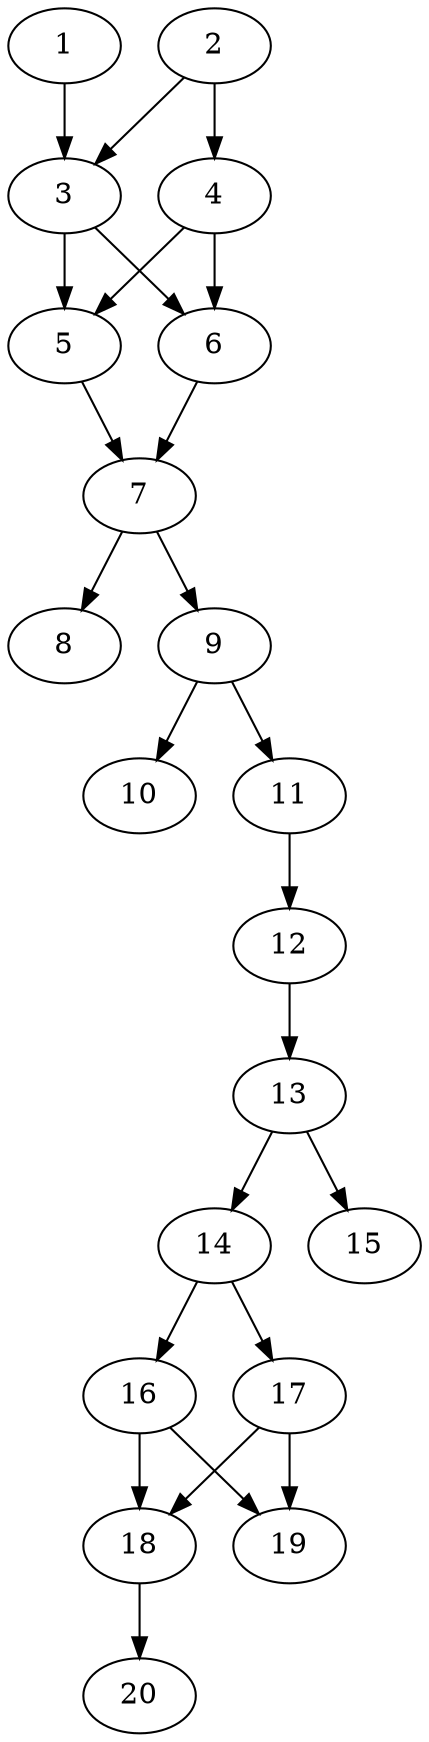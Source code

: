 // DAG automatically generated by daggen at Thu Oct  3 13:58:43 2019
// ./daggen --dot -n 20 --ccr 0.5 --fat 0.3 --regular 0.9 --density 0.7 --mindata 5242880 --maxdata 52428800 
digraph G {
  1 [size="43304960", alpha="0.02", expect_size="21652480"] 
  1 -> 3 [size ="21652480"]
  2 [size="104345600", alpha="0.15", expect_size="52172800"] 
  2 -> 3 [size ="52172800"]
  2 -> 4 [size ="52172800"]
  3 [size="51755008", alpha="0.14", expect_size="25877504"] 
  3 -> 5 [size ="25877504"]
  3 -> 6 [size ="25877504"]
  4 [size="92270592", alpha="0.19", expect_size="46135296"] 
  4 -> 5 [size ="46135296"]
  4 -> 6 [size ="46135296"]
  5 [size="11233280", alpha="0.17", expect_size="5616640"] 
  5 -> 7 [size ="5616640"]
  6 [size="97331200", alpha="0.11", expect_size="48665600"] 
  6 -> 7 [size ="48665600"]
  7 [size="39565312", alpha="0.10", expect_size="19782656"] 
  7 -> 8 [size ="19782656"]
  7 -> 9 [size ="19782656"]
  8 [size="31995904", alpha="0.09", expect_size="15997952"] 
  9 [size="101756928", alpha="0.11", expect_size="50878464"] 
  9 -> 10 [size ="50878464"]
  9 -> 11 [size ="50878464"]
  10 [size="85452800", alpha="0.06", expect_size="42726400"] 
  11 [size="47249408", alpha="0.18", expect_size="23624704"] 
  11 -> 12 [size ="23624704"]
  12 [size="54849536", alpha="0.09", expect_size="27424768"] 
  12 -> 13 [size ="27424768"]
  13 [size="30656512", alpha="0.08", expect_size="15328256"] 
  13 -> 14 [size ="15328256"]
  13 -> 15 [size ="15328256"]
  14 [size="95547392", alpha="0.01", expect_size="47773696"] 
  14 -> 16 [size ="47773696"]
  14 -> 17 [size ="47773696"]
  15 [size="92622848", alpha="0.05", expect_size="46311424"] 
  16 [size="77185024", alpha="0.15", expect_size="38592512"] 
  16 -> 18 [size ="38592512"]
  16 -> 19 [size ="38592512"]
  17 [size="33548288", alpha="0.16", expect_size="16774144"] 
  17 -> 18 [size ="16774144"]
  17 -> 19 [size ="16774144"]
  18 [size="79054848", alpha="0.07", expect_size="39527424"] 
  18 -> 20 [size ="39527424"]
  19 [size="25899008", alpha="0.05", expect_size="12949504"] 
  20 [size="78645248", alpha="0.15", expect_size="39322624"] 
}
